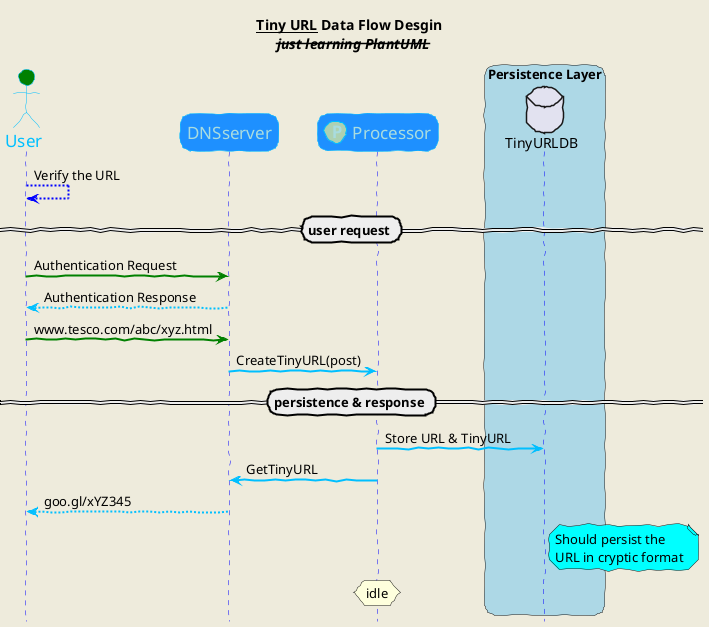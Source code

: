 @startuml TinyURLDesign
'AutoInclude
title __Tiny URL__ **Data Flow** Desgin \n <i>--just learning PlantUML--</i>

'configruation

skinparam sequenceArrowThickness 2
skinparam roundcorner 20
skinparam backgroundColor #EEEBDC
skinparam handwritten true
skinparam shadowing false

skinparam sequence {
    ArrowColor DeepSkyBlue
    ActorBorderColor DeepSkyBlue
    LifeLineBorderColor blue
    LifeLineBackgroundColor #A9DCDF

    ParticipantBorderColor DeepSkyBlue
    ParticipantBackgroundColor DodgerBlue
    ParticipantFontName Impact
    ParticipantFontSize 17
    ParticipantFontColor #A9DCDF

    ActorBackgroundColor aqua
    ActorFontColor DeepSkyBlue
    ActorFontSize 17
    ActorFontName Aapex
}



actor User #Green

participant DNSserver
participant Processor  << (P, #ADD1B2)  >>
'autonumber "<font color=blue>step [00]  "

'autonumber stop


User --[#blue]> User : Verify the URL


== user request ==
'autonumber resume
User -[#green]> DNSserver : Authentication Request
DNSserver --> User : Authentication Response
User -[#green]> DNSserver : www.tesco.com/abc/xyz.html
'newpage
box "Persistence Layer" #LightBlue
database TinyURLDB
end box
DNSserver -> Processor : CreateTinyURL(post)
== persistence & response ==

Processor -> TinyURLDB : Store URL & TinyURL

Processor -> DNSserver : GetTinyURL

User <-- DNSserver : goo.gl/xYZ345

note right of TinyURLDB #aqua
    Should persist the
    URL in cryptic format
end note

hnote over Processor : idle

hide footbox
@enduml
